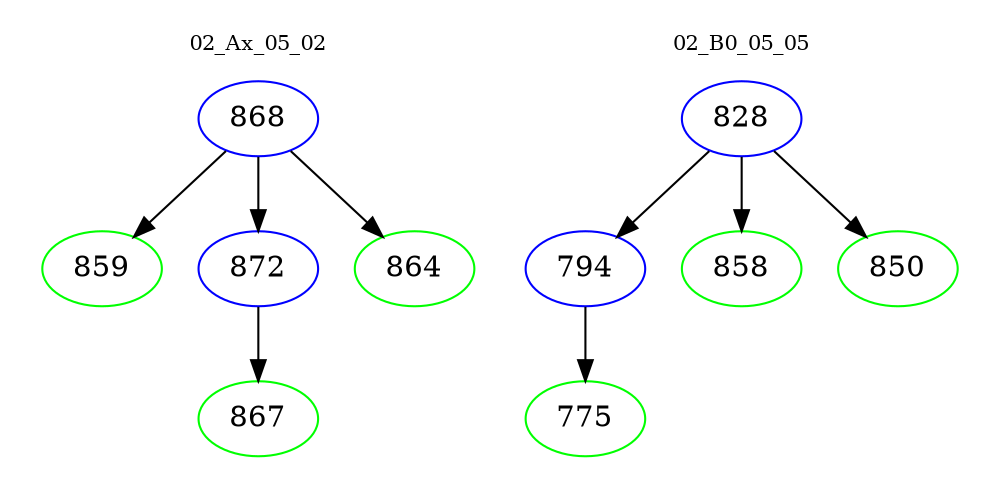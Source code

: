 digraph{
subgraph cluster_0 {
color = white
label = "02_Ax_05_02";
fontsize=10;
T0_868 [label="868", color="blue"]
T0_868 -> T0_859 [color="black"]
T0_859 [label="859", color="green"]
T0_868 -> T0_872 [color="black"]
T0_872 [label="872", color="blue"]
T0_872 -> T0_867 [color="black"]
T0_867 [label="867", color="green"]
T0_868 -> T0_864 [color="black"]
T0_864 [label="864", color="green"]
}
subgraph cluster_1 {
color = white
label = "02_B0_05_05";
fontsize=10;
T1_828 [label="828", color="blue"]
T1_828 -> T1_794 [color="black"]
T1_794 [label="794", color="blue"]
T1_794 -> T1_775 [color="black"]
T1_775 [label="775", color="green"]
T1_828 -> T1_858 [color="black"]
T1_858 [label="858", color="green"]
T1_828 -> T1_850 [color="black"]
T1_850 [label="850", color="green"]
}
}
